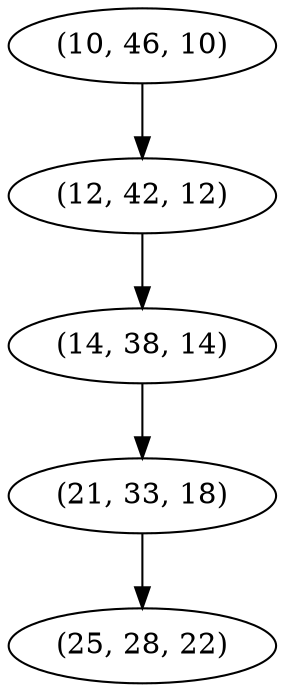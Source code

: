digraph tree {
    "(10, 46, 10)";
    "(12, 42, 12)";
    "(14, 38, 14)";
    "(21, 33, 18)";
    "(25, 28, 22)";
    "(10, 46, 10)" -> "(12, 42, 12)";
    "(12, 42, 12)" -> "(14, 38, 14)";
    "(14, 38, 14)" -> "(21, 33, 18)";
    "(21, 33, 18)" -> "(25, 28, 22)";
}
